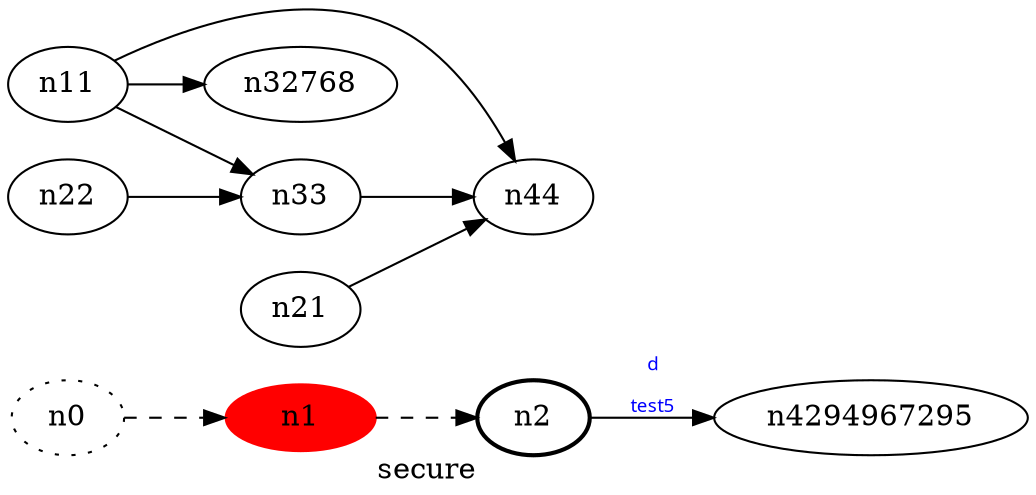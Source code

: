digraph test5 {
	rankdir=LR;
	fontcolor=blue; /* c0; c1; c0 -- c1 */
	n0 [style=dotted, fillcolor="#123456"]; // c2; c3; c2 -- c3
	n1 [height=18446744073709551615, width=1, color=red, style=filled];
	n2 [style=bold, xlabel="secure"];
	n0 -> n1 -> n2[style=dashed];
	n2 -> n4294967295 [fontname="comic sans", label="d\n\l\G", fontcolor=blue, fontsize=9];
	n11 -> n32768;
	n11 -> n33;
	n11 -> n44;
	n22 -> n33;
	n21 -> n44;
	n33 -> n44;
}
